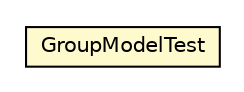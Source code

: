#!/usr/local/bin/dot
#
# Class diagram 
# Generated by UMLGraph version 5.2 (http://www.umlgraph.org/)
#

digraph G {
	edge [fontname="Helvetica",fontsize=10,labelfontname="Helvetica",labelfontsize=10];
	node [fontname="Helvetica",fontsize=10,shape=plaintext];
	nodesep=0.25;
	ranksep=0.5;
	// it.unica.foresee.tests.GroupModelTest
	c3367 [label=<<table title="it.unica.foresee.tests.GroupModelTest" border="0" cellborder="1" cellspacing="0" cellpadding="2" port="p" bgcolor="lemonChiffon" href="./GroupModelTest.html">
		<tr><td><table border="0" cellspacing="0" cellpadding="1">
<tr><td align="center" balign="center"> GroupModelTest </td></tr>
		</table></td></tr>
		</table>>, fontname="Helvetica", fontcolor="black", fontsize=10.0];
}

